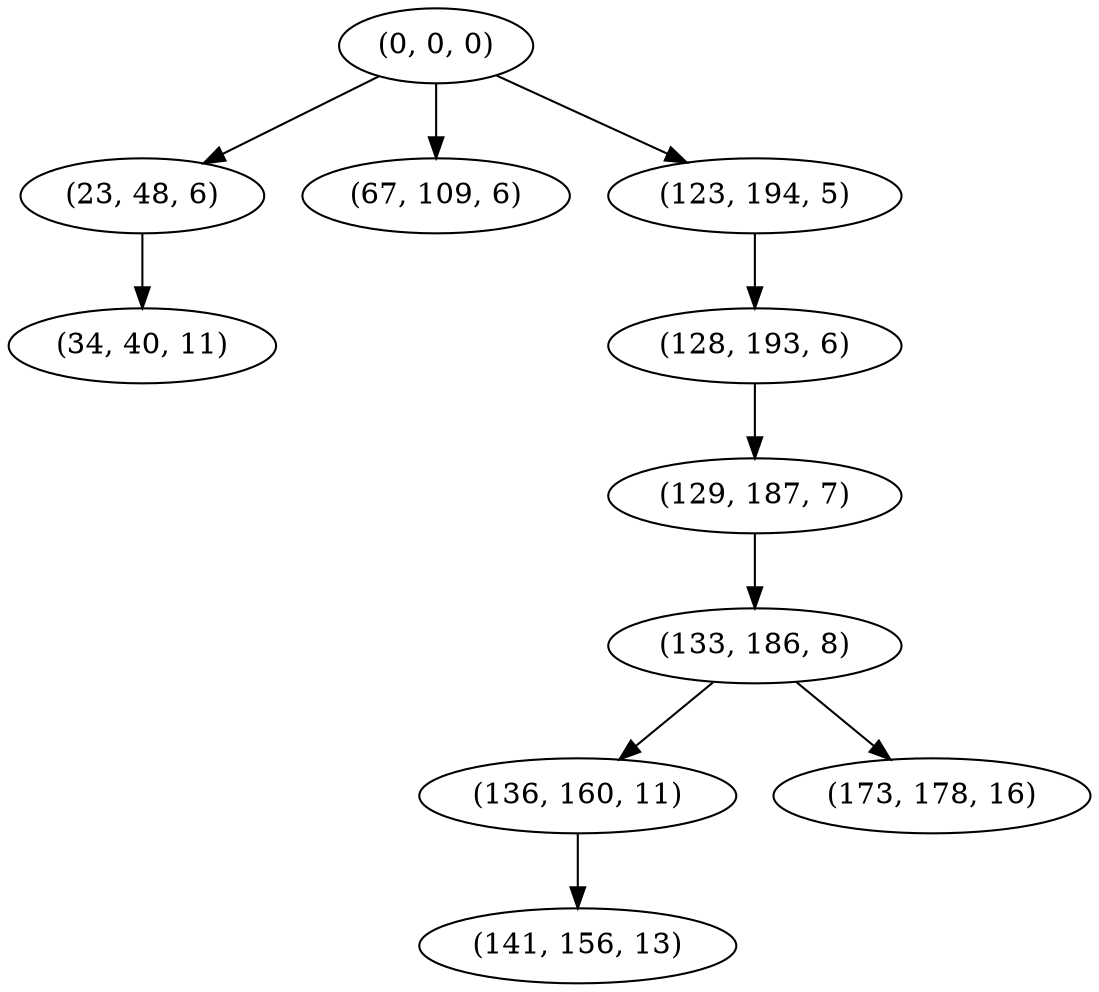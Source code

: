 digraph tree {
    "(0, 0, 0)";
    "(23, 48, 6)";
    "(34, 40, 11)";
    "(67, 109, 6)";
    "(123, 194, 5)";
    "(128, 193, 6)";
    "(129, 187, 7)";
    "(133, 186, 8)";
    "(136, 160, 11)";
    "(141, 156, 13)";
    "(173, 178, 16)";
    "(0, 0, 0)" -> "(23, 48, 6)";
    "(0, 0, 0)" -> "(67, 109, 6)";
    "(0, 0, 0)" -> "(123, 194, 5)";
    "(23, 48, 6)" -> "(34, 40, 11)";
    "(123, 194, 5)" -> "(128, 193, 6)";
    "(128, 193, 6)" -> "(129, 187, 7)";
    "(129, 187, 7)" -> "(133, 186, 8)";
    "(133, 186, 8)" -> "(136, 160, 11)";
    "(133, 186, 8)" -> "(173, 178, 16)";
    "(136, 160, 11)" -> "(141, 156, 13)";
}

